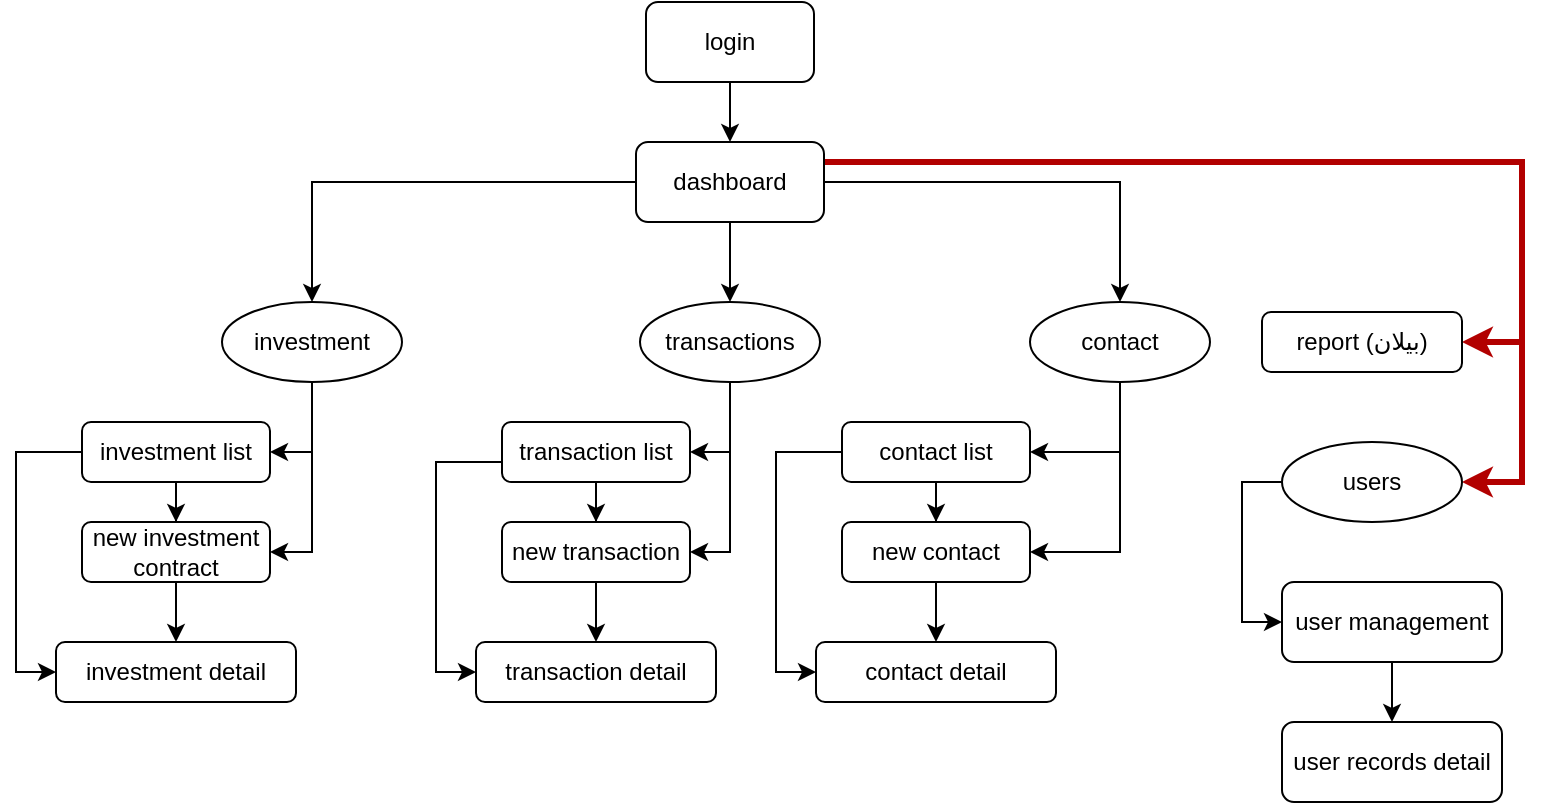 <mxfile version="27.1.4">
  <diagram name="front-end-map" id="qYUy6GVwjNQYAq6xSwKz">
    <mxGraphModel dx="1042" dy="527" grid="1" gridSize="10" guides="1" tooltips="1" connect="1" arrows="1" fold="1" page="1" pageScale="1" pageWidth="827" pageHeight="1169" math="0" shadow="0">
      <root>
        <mxCell id="0" />
        <mxCell id="1" parent="0" />
        <mxCell id="upswguHeklu3zfVqaSDc-30" style="edgeStyle=orthogonalEdgeStyle;rounded=0;orthogonalLoop=1;jettySize=auto;html=1;entryX=0.5;entryY=0;entryDx=0;entryDy=0;" edge="1" parent="1" source="upswguHeklu3zfVqaSDc-28" target="upswguHeklu3zfVqaSDc-29">
          <mxGeometry relative="1" as="geometry" />
        </mxCell>
        <mxCell id="upswguHeklu3zfVqaSDc-28" value="login" style="rounded=1;whiteSpace=wrap;html=1;" vertex="1" parent="1">
          <mxGeometry x="372" y="10" width="84" height="40" as="geometry" />
        </mxCell>
        <mxCell id="upswguHeklu3zfVqaSDc-32" style="edgeStyle=orthogonalEdgeStyle;rounded=0;orthogonalLoop=1;jettySize=auto;html=1;entryX=0.5;entryY=0;entryDx=0;entryDy=0;" edge="1" parent="1" source="upswguHeklu3zfVqaSDc-29" target="upswguHeklu3zfVqaSDc-31">
          <mxGeometry relative="1" as="geometry" />
        </mxCell>
        <mxCell id="upswguHeklu3zfVqaSDc-46" style="edgeStyle=orthogonalEdgeStyle;rounded=0;orthogonalLoop=1;jettySize=auto;html=1;entryX=0.5;entryY=0;entryDx=0;entryDy=0;" edge="1" parent="1" source="upswguHeklu3zfVqaSDc-29" target="upswguHeklu3zfVqaSDc-44">
          <mxGeometry relative="1" as="geometry" />
        </mxCell>
        <mxCell id="upswguHeklu3zfVqaSDc-60" style="edgeStyle=orthogonalEdgeStyle;rounded=0;orthogonalLoop=1;jettySize=auto;html=1;" edge="1" parent="1" source="upswguHeklu3zfVqaSDc-29" target="upswguHeklu3zfVqaSDc-58">
          <mxGeometry relative="1" as="geometry" />
        </mxCell>
        <mxCell id="upswguHeklu3zfVqaSDc-76" style="edgeStyle=orthogonalEdgeStyle;rounded=0;orthogonalLoop=1;jettySize=auto;html=1;entryX=1;entryY=0.5;entryDx=0;entryDy=0;exitX=1;exitY=0.25;exitDx=0;exitDy=0;fillColor=#e51400;strokeColor=#B20000;strokeWidth=3;" edge="1" parent="1" source="upswguHeklu3zfVqaSDc-29" target="upswguHeklu3zfVqaSDc-75">
          <mxGeometry relative="1" as="geometry">
            <Array as="points">
              <mxPoint x="810" y="90" />
              <mxPoint x="810" y="180" />
            </Array>
          </mxGeometry>
        </mxCell>
        <mxCell id="upswguHeklu3zfVqaSDc-79" style="edgeStyle=orthogonalEdgeStyle;rounded=0;orthogonalLoop=1;jettySize=auto;html=1;entryX=1;entryY=0.5;entryDx=0;entryDy=0;fillColor=#e51400;strokeColor=#B20000;strokeWidth=3;" edge="1" parent="1" source="upswguHeklu3zfVqaSDc-29" target="upswguHeklu3zfVqaSDc-78">
          <mxGeometry relative="1" as="geometry">
            <Array as="points">
              <mxPoint x="810" y="90" />
              <mxPoint x="810" y="250" />
            </Array>
          </mxGeometry>
        </mxCell>
        <mxCell id="upswguHeklu3zfVqaSDc-29" value="dashboard" style="rounded=1;whiteSpace=wrap;html=1;" vertex="1" parent="1">
          <mxGeometry x="367" y="80" width="94" height="40" as="geometry" />
        </mxCell>
        <mxCell id="upswguHeklu3zfVqaSDc-36" style="edgeStyle=orthogonalEdgeStyle;rounded=0;orthogonalLoop=1;jettySize=auto;html=1;entryX=1;entryY=0.5;entryDx=0;entryDy=0;" edge="1" parent="1" source="upswguHeklu3zfVqaSDc-31" target="upswguHeklu3zfVqaSDc-33">
          <mxGeometry relative="1" as="geometry" />
        </mxCell>
        <mxCell id="upswguHeklu3zfVqaSDc-48" style="edgeStyle=orthogonalEdgeStyle;rounded=0;orthogonalLoop=1;jettySize=auto;html=1;entryX=1;entryY=0.5;entryDx=0;entryDy=0;" edge="1" parent="1" source="upswguHeklu3zfVqaSDc-31" target="upswguHeklu3zfVqaSDc-37">
          <mxGeometry relative="1" as="geometry" />
        </mxCell>
        <mxCell id="upswguHeklu3zfVqaSDc-31" value="transactions" style="ellipse;whiteSpace=wrap;html=1;" vertex="1" parent="1">
          <mxGeometry x="369" y="160" width="90" height="40" as="geometry" />
        </mxCell>
        <mxCell id="upswguHeklu3zfVqaSDc-49" style="edgeStyle=orthogonalEdgeStyle;rounded=0;orthogonalLoop=1;jettySize=auto;html=1;entryX=0;entryY=0.5;entryDx=0;entryDy=0;" edge="1" parent="1" source="upswguHeklu3zfVqaSDc-33" target="upswguHeklu3zfVqaSDc-40">
          <mxGeometry relative="1" as="geometry">
            <Array as="points">
              <mxPoint x="267" y="240" />
              <mxPoint x="267" y="345" />
            </Array>
          </mxGeometry>
        </mxCell>
        <mxCell id="upswguHeklu3zfVqaSDc-67" style="edgeStyle=orthogonalEdgeStyle;rounded=0;orthogonalLoop=1;jettySize=auto;html=1;" edge="1" parent="1" source="upswguHeklu3zfVqaSDc-33" target="upswguHeklu3zfVqaSDc-37">
          <mxGeometry relative="1" as="geometry" />
        </mxCell>
        <mxCell id="upswguHeklu3zfVqaSDc-33" value="transaction list" style="rounded=1;whiteSpace=wrap;html=1;" vertex="1" parent="1">
          <mxGeometry x="300" y="220" width="94" height="30" as="geometry" />
        </mxCell>
        <mxCell id="upswguHeklu3zfVqaSDc-41" style="edgeStyle=orthogonalEdgeStyle;rounded=0;orthogonalLoop=1;jettySize=auto;html=1;entryX=0.5;entryY=0;entryDx=0;entryDy=0;" edge="1" parent="1" source="upswguHeklu3zfVqaSDc-37" target="upswguHeklu3zfVqaSDc-40">
          <mxGeometry relative="1" as="geometry" />
        </mxCell>
        <mxCell id="upswguHeklu3zfVqaSDc-37" value="new transaction" style="rounded=1;whiteSpace=wrap;html=1;" vertex="1" parent="1">
          <mxGeometry x="300" y="270" width="94" height="30" as="geometry" />
        </mxCell>
        <mxCell id="upswguHeklu3zfVqaSDc-40" value="transaction detail" style="rounded=1;whiteSpace=wrap;html=1;" vertex="1" parent="1">
          <mxGeometry x="287" y="330" width="120" height="30" as="geometry" />
        </mxCell>
        <mxCell id="upswguHeklu3zfVqaSDc-43" style="edgeStyle=orthogonalEdgeStyle;rounded=0;orthogonalLoop=1;jettySize=auto;html=1;exitX=0.5;exitY=1;exitDx=0;exitDy=0;" edge="1" parent="1">
          <mxGeometry relative="1" as="geometry">
            <mxPoint x="575" y="200" as="sourcePoint" />
            <mxPoint x="575" y="200" as="targetPoint" />
          </mxGeometry>
        </mxCell>
        <mxCell id="upswguHeklu3zfVqaSDc-47" style="edgeStyle=orthogonalEdgeStyle;rounded=0;orthogonalLoop=1;jettySize=auto;html=1;entryX=1;entryY=0.5;entryDx=0;entryDy=0;" edge="1" parent="1" source="upswguHeklu3zfVqaSDc-44" target="upswguHeklu3zfVqaSDc-45">
          <mxGeometry relative="1" as="geometry" />
        </mxCell>
        <mxCell id="upswguHeklu3zfVqaSDc-56" style="edgeStyle=orthogonalEdgeStyle;rounded=0;orthogonalLoop=1;jettySize=auto;html=1;entryX=1;entryY=0.5;entryDx=0;entryDy=0;" edge="1" parent="1" source="upswguHeklu3zfVqaSDc-44" target="upswguHeklu3zfVqaSDc-54">
          <mxGeometry relative="1" as="geometry" />
        </mxCell>
        <mxCell id="upswguHeklu3zfVqaSDc-44" value="contact" style="ellipse;whiteSpace=wrap;html=1;" vertex="1" parent="1">
          <mxGeometry x="564" y="160" width="90" height="40" as="geometry" />
        </mxCell>
        <mxCell id="upswguHeklu3zfVqaSDc-53" style="edgeStyle=orthogonalEdgeStyle;rounded=0;orthogonalLoop=1;jettySize=auto;html=1;entryX=0;entryY=0.5;entryDx=0;entryDy=0;" edge="1" parent="1" source="upswguHeklu3zfVqaSDc-45" target="upswguHeklu3zfVqaSDc-50">
          <mxGeometry relative="1" as="geometry">
            <Array as="points">
              <mxPoint x="437" y="235" />
              <mxPoint x="437" y="345" />
            </Array>
          </mxGeometry>
        </mxCell>
        <mxCell id="upswguHeklu3zfVqaSDc-68" style="edgeStyle=orthogonalEdgeStyle;rounded=0;orthogonalLoop=1;jettySize=auto;html=1;entryX=0.5;entryY=0;entryDx=0;entryDy=0;" edge="1" parent="1" source="upswguHeklu3zfVqaSDc-45" target="upswguHeklu3zfVqaSDc-54">
          <mxGeometry relative="1" as="geometry" />
        </mxCell>
        <mxCell id="upswguHeklu3zfVqaSDc-45" value="contact list" style="rounded=1;whiteSpace=wrap;html=1;" vertex="1" parent="1">
          <mxGeometry x="470" y="220" width="94" height="30" as="geometry" />
        </mxCell>
        <mxCell id="upswguHeklu3zfVqaSDc-50" value="contact detail" style="rounded=1;whiteSpace=wrap;html=1;" vertex="1" parent="1">
          <mxGeometry x="457" y="330" width="120" height="30" as="geometry" />
        </mxCell>
        <mxCell id="upswguHeklu3zfVqaSDc-55" value="" style="edgeStyle=orthogonalEdgeStyle;rounded=0;orthogonalLoop=1;jettySize=auto;html=1;" edge="1" parent="1" source="upswguHeklu3zfVqaSDc-54" target="upswguHeklu3zfVqaSDc-50">
          <mxGeometry relative="1" as="geometry" />
        </mxCell>
        <mxCell id="upswguHeklu3zfVqaSDc-54" value="new contact" style="rounded=1;whiteSpace=wrap;html=1;" vertex="1" parent="1">
          <mxGeometry x="470" y="270" width="94" height="30" as="geometry" />
        </mxCell>
        <mxCell id="upswguHeklu3zfVqaSDc-63" style="edgeStyle=orthogonalEdgeStyle;rounded=0;orthogonalLoop=1;jettySize=auto;html=1;entryX=1;entryY=0.5;entryDx=0;entryDy=0;" edge="1" parent="1" source="upswguHeklu3zfVqaSDc-58" target="upswguHeklu3zfVqaSDc-61">
          <mxGeometry relative="1" as="geometry" />
        </mxCell>
        <mxCell id="upswguHeklu3zfVqaSDc-65" style="edgeStyle=orthogonalEdgeStyle;rounded=0;orthogonalLoop=1;jettySize=auto;html=1;entryX=1;entryY=0.5;entryDx=0;entryDy=0;" edge="1" parent="1" source="upswguHeklu3zfVqaSDc-58" target="upswguHeklu3zfVqaSDc-64">
          <mxGeometry relative="1" as="geometry" />
        </mxCell>
        <mxCell id="upswguHeklu3zfVqaSDc-58" value="investment" style="ellipse;whiteSpace=wrap;html=1;" vertex="1" parent="1">
          <mxGeometry x="160" y="160" width="90" height="40" as="geometry" />
        </mxCell>
        <mxCell id="upswguHeklu3zfVqaSDc-70" style="edgeStyle=orthogonalEdgeStyle;rounded=0;orthogonalLoop=1;jettySize=auto;html=1;entryX=0;entryY=0.5;entryDx=0;entryDy=0;" edge="1" parent="1" source="upswguHeklu3zfVqaSDc-61" target="upswguHeklu3zfVqaSDc-69">
          <mxGeometry relative="1" as="geometry">
            <Array as="points">
              <mxPoint x="57" y="235" />
              <mxPoint x="57" y="345" />
            </Array>
          </mxGeometry>
        </mxCell>
        <mxCell id="upswguHeklu3zfVqaSDc-73" style="edgeStyle=orthogonalEdgeStyle;rounded=0;orthogonalLoop=1;jettySize=auto;html=1;entryX=0.5;entryY=0;entryDx=0;entryDy=0;" edge="1" parent="1" source="upswguHeklu3zfVqaSDc-61" target="upswguHeklu3zfVqaSDc-64">
          <mxGeometry relative="1" as="geometry" />
        </mxCell>
        <mxCell id="upswguHeklu3zfVqaSDc-61" value="investment list" style="rounded=1;whiteSpace=wrap;html=1;" vertex="1" parent="1">
          <mxGeometry x="90" y="220" width="94" height="30" as="geometry" />
        </mxCell>
        <mxCell id="upswguHeklu3zfVqaSDc-71" value="" style="edgeStyle=orthogonalEdgeStyle;rounded=0;orthogonalLoop=1;jettySize=auto;html=1;" edge="1" parent="1" source="upswguHeklu3zfVqaSDc-64" target="upswguHeklu3zfVqaSDc-69">
          <mxGeometry relative="1" as="geometry" />
        </mxCell>
        <mxCell id="upswguHeklu3zfVqaSDc-64" value="new investment contract" style="rounded=1;whiteSpace=wrap;html=1;" vertex="1" parent="1">
          <mxGeometry x="90" y="270" width="94" height="30" as="geometry" />
        </mxCell>
        <mxCell id="upswguHeklu3zfVqaSDc-69" value="investment&amp;nbsp;&lt;span style=&quot;background-color: transparent; color: light-dark(rgb(0, 0, 0), rgb(255, 255, 255));&quot;&gt;detail&lt;/span&gt;" style="rounded=1;whiteSpace=wrap;html=1;" vertex="1" parent="1">
          <mxGeometry x="77" y="330" width="120" height="30" as="geometry" />
        </mxCell>
        <mxCell id="upswguHeklu3zfVqaSDc-75" value="report (بیلان)" style="rounded=1;whiteSpace=wrap;html=1;" vertex="1" parent="1">
          <mxGeometry x="680" y="165" width="100" height="30" as="geometry" />
        </mxCell>
        <mxCell id="upswguHeklu3zfVqaSDc-82" style="edgeStyle=orthogonalEdgeStyle;rounded=0;orthogonalLoop=1;jettySize=auto;html=1;entryX=0;entryY=0.5;entryDx=0;entryDy=0;" edge="1" parent="1" source="upswguHeklu3zfVqaSDc-78" target="upswguHeklu3zfVqaSDc-81">
          <mxGeometry relative="1" as="geometry">
            <Array as="points">
              <mxPoint x="670" y="250" />
              <mxPoint x="670" y="320" />
            </Array>
          </mxGeometry>
        </mxCell>
        <mxCell id="upswguHeklu3zfVqaSDc-78" value="users" style="ellipse;whiteSpace=wrap;html=1;" vertex="1" parent="1">
          <mxGeometry x="690" y="230" width="90" height="40" as="geometry" />
        </mxCell>
        <mxCell id="upswguHeklu3zfVqaSDc-84" value="" style="edgeStyle=orthogonalEdgeStyle;rounded=0;orthogonalLoop=1;jettySize=auto;html=1;" edge="1" parent="1" source="upswguHeklu3zfVqaSDc-81" target="upswguHeklu3zfVqaSDc-83">
          <mxGeometry relative="1" as="geometry" />
        </mxCell>
        <mxCell id="upswguHeklu3zfVqaSDc-81" value="user management" style="rounded=1;whiteSpace=wrap;html=1;" vertex="1" parent="1">
          <mxGeometry x="690" y="300" width="110" height="40" as="geometry" />
        </mxCell>
        <mxCell id="upswguHeklu3zfVqaSDc-83" value="user records detail" style="rounded=1;whiteSpace=wrap;html=1;" vertex="1" parent="1">
          <mxGeometry x="690" y="370" width="110" height="40" as="geometry" />
        </mxCell>
      </root>
    </mxGraphModel>
  </diagram>
</mxfile>
